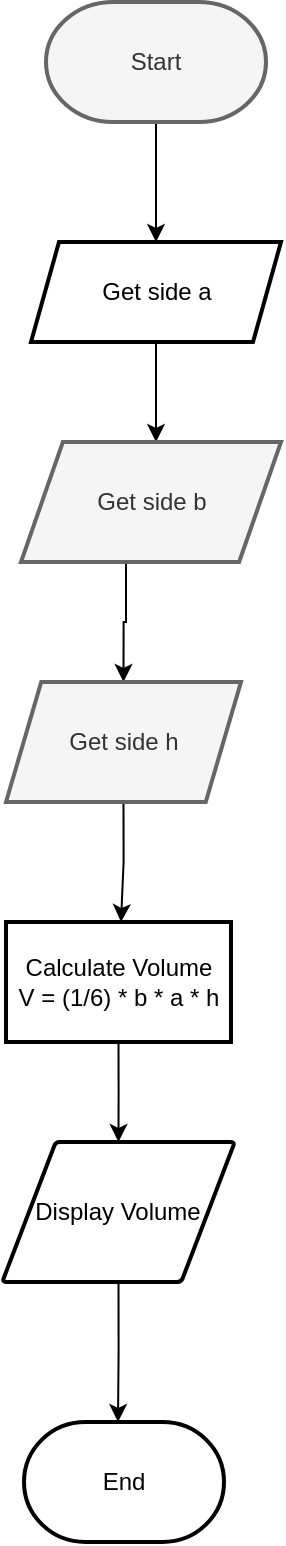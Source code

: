 <mxfile version="21.1.2" type="github">
  <diagram name="Page-1" id="Sc6AzGQucwFbFyOn86L0">
    <mxGraphModel dx="1628" dy="882" grid="1" gridSize="10" guides="1" tooltips="1" connect="1" arrows="1" fold="1" page="1" pageScale="1" pageWidth="850" pageHeight="1100" math="0" shadow="0">
      <root>
        <mxCell id="0" />
        <mxCell id="1" parent="0" />
        <mxCell id="CLSe0eitB5BR7qla5xPE-3" style="edgeStyle=orthogonalEdgeStyle;rounded=0;orthogonalLoop=1;jettySize=auto;html=1;" edge="1" parent="1" source="CLSe0eitB5BR7qla5xPE-1">
          <mxGeometry relative="1" as="geometry">
            <mxPoint x="305" y="240" as="targetPoint" />
          </mxGeometry>
        </mxCell>
        <mxCell id="CLSe0eitB5BR7qla5xPE-1" value="Start" style="strokeWidth=2;html=1;shape=mxgraph.flowchart.terminator;whiteSpace=wrap;fillColor=#f5f5f5;fontColor=#333333;strokeColor=#666666;" vertex="1" parent="1">
          <mxGeometry x="250" y="120" width="110" height="60" as="geometry" />
        </mxCell>
        <mxCell id="CLSe0eitB5BR7qla5xPE-7" style="edgeStyle=orthogonalEdgeStyle;rounded=0;orthogonalLoop=1;jettySize=auto;html=1;exitX=0.5;exitY=1;exitDx=0;exitDy=0;" edge="1" parent="1" source="CLSe0eitB5BR7qla5xPE-5">
          <mxGeometry relative="1" as="geometry">
            <mxPoint x="305" y="340" as="targetPoint" />
          </mxGeometry>
        </mxCell>
        <mxCell id="CLSe0eitB5BR7qla5xPE-5" value="Get side a" style="shape=parallelogram;html=1;strokeWidth=2;perimeter=parallelogramPerimeter;whiteSpace=wrap;rounded=1;arcSize=0;size=0.112;" vertex="1" parent="1">
          <mxGeometry x="242.5" y="240" width="125" height="50" as="geometry" />
        </mxCell>
        <mxCell id="CLSe0eitB5BR7qla5xPE-10" style="edgeStyle=orthogonalEdgeStyle;rounded=0;orthogonalLoop=1;jettySize=auto;html=1;exitX=0.5;exitY=1;exitDx=0;exitDy=0;entryX=0.5;entryY=0;entryDx=0;entryDy=0;" edge="1" parent="1" source="CLSe0eitB5BR7qla5xPE-8" target="CLSe0eitB5BR7qla5xPE-9">
          <mxGeometry relative="1" as="geometry">
            <Array as="points">
              <mxPoint x="290" y="400" />
              <mxPoint x="290" y="430" />
              <mxPoint x="289" y="430" />
            </Array>
          </mxGeometry>
        </mxCell>
        <mxCell id="CLSe0eitB5BR7qla5xPE-8" value="Get side b" style="shape=parallelogram;html=1;strokeWidth=2;perimeter=parallelogramPerimeter;whiteSpace=wrap;rounded=1;arcSize=0;size=0.161;fillColor=#f5f5f5;fontColor=#333333;strokeColor=#666666;" vertex="1" parent="1">
          <mxGeometry x="237.5" y="340" width="130" height="60" as="geometry" />
        </mxCell>
        <mxCell id="CLSe0eitB5BR7qla5xPE-11" style="edgeStyle=orthogonalEdgeStyle;rounded=0;orthogonalLoop=1;jettySize=auto;html=1;exitX=0.5;exitY=1;exitDx=0;exitDy=0;" edge="1" parent="1" source="CLSe0eitB5BR7qla5xPE-9">
          <mxGeometry relative="1" as="geometry">
            <mxPoint x="287.5" y="580" as="targetPoint" />
          </mxGeometry>
        </mxCell>
        <mxCell id="CLSe0eitB5BR7qla5xPE-9" value="Get side h" style="shape=parallelogram;html=1;strokeWidth=2;perimeter=parallelogramPerimeter;whiteSpace=wrap;rounded=1;arcSize=0;size=0.15;fillColor=#f5f5f5;fontColor=#333333;strokeColor=#666666;" vertex="1" parent="1">
          <mxGeometry x="230" y="460" width="117.5" height="60" as="geometry" />
        </mxCell>
        <mxCell id="CLSe0eitB5BR7qla5xPE-14" style="edgeStyle=orthogonalEdgeStyle;rounded=0;orthogonalLoop=1;jettySize=auto;html=1;exitX=0.5;exitY=1;exitDx=0;exitDy=0;" edge="1" parent="1" source="CLSe0eitB5BR7qla5xPE-13" target="CLSe0eitB5BR7qla5xPE-15">
          <mxGeometry relative="1" as="geometry">
            <mxPoint x="286" y="690" as="targetPoint" />
          </mxGeometry>
        </mxCell>
        <mxCell id="CLSe0eitB5BR7qla5xPE-13" value="Calculate Volume&lt;br&gt;V = (1/6) * b * a * h" style="shape=parallelogram;html=1;strokeWidth=2;perimeter=parallelogramPerimeter;whiteSpace=wrap;rounded=1;arcSize=0;size=0;" vertex="1" parent="1">
          <mxGeometry x="230" y="580" width="112.5" height="60" as="geometry" />
        </mxCell>
        <mxCell id="CLSe0eitB5BR7qla5xPE-16" style="edgeStyle=orthogonalEdgeStyle;rounded=0;orthogonalLoop=1;jettySize=auto;html=1;exitX=0.5;exitY=1;exitDx=0;exitDy=0;" edge="1" parent="1" source="CLSe0eitB5BR7qla5xPE-15">
          <mxGeometry relative="1" as="geometry">
            <mxPoint x="286" y="830" as="targetPoint" />
          </mxGeometry>
        </mxCell>
        <mxCell id="CLSe0eitB5BR7qla5xPE-15" value="Display Volume" style="shape=parallelogram;html=1;strokeWidth=2;perimeter=parallelogramPerimeter;whiteSpace=wrap;rounded=1;arcSize=4;size=0.23;" vertex="1" parent="1">
          <mxGeometry x="228.13" y="690" width="116.25" height="70" as="geometry" />
        </mxCell>
        <mxCell id="CLSe0eitB5BR7qla5xPE-17" value="End" style="strokeWidth=2;html=1;shape=mxgraph.flowchart.terminator;whiteSpace=wrap;" vertex="1" parent="1">
          <mxGeometry x="239" y="830" width="100" height="60" as="geometry" />
        </mxCell>
      </root>
    </mxGraphModel>
  </diagram>
</mxfile>
